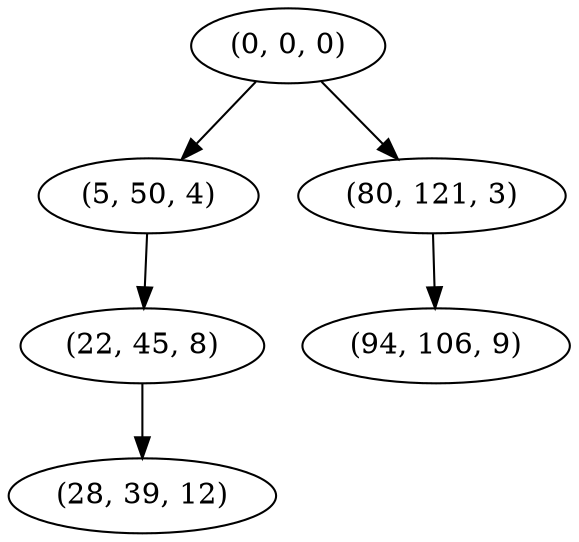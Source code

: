 digraph tree {
    "(0, 0, 0)";
    "(5, 50, 4)";
    "(22, 45, 8)";
    "(28, 39, 12)";
    "(80, 121, 3)";
    "(94, 106, 9)";
    "(0, 0, 0)" -> "(5, 50, 4)";
    "(0, 0, 0)" -> "(80, 121, 3)";
    "(5, 50, 4)" -> "(22, 45, 8)";
    "(22, 45, 8)" -> "(28, 39, 12)";
    "(80, 121, 3)" -> "(94, 106, 9)";
}
